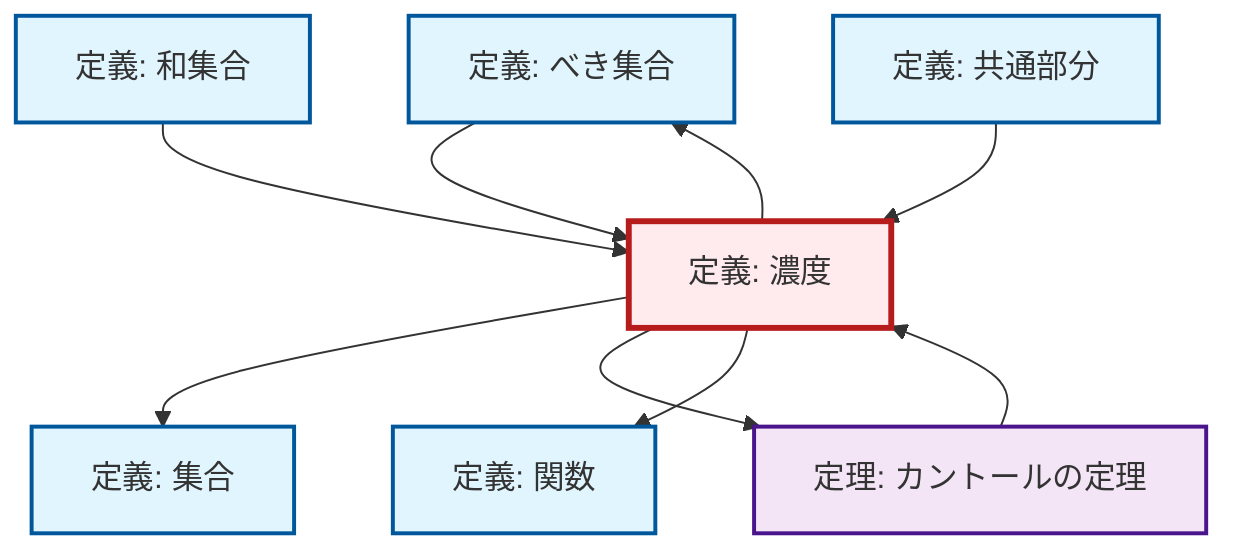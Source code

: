 graph TD
    classDef definition fill:#e1f5fe,stroke:#01579b,stroke-width:2px
    classDef theorem fill:#f3e5f5,stroke:#4a148c,stroke-width:2px
    classDef axiom fill:#fff3e0,stroke:#e65100,stroke-width:2px
    classDef example fill:#e8f5e9,stroke:#1b5e20,stroke-width:2px
    classDef current fill:#ffebee,stroke:#b71c1c,stroke-width:3px
    def-function["定義: 関数"]:::definition
    def-power-set["定義: べき集合"]:::definition
    def-union["定義: 和集合"]:::definition
    def-cardinality["定義: 濃度"]:::definition
    def-set["定義: 集合"]:::definition
    thm-cantor["定理: カントールの定理"]:::theorem
    def-intersection["定義: 共通部分"]:::definition
    def-cardinality --> def-set
    def-cardinality --> thm-cantor
    def-power-set --> def-cardinality
    def-cardinality --> def-function
    def-cardinality --> def-power-set
    thm-cantor --> def-cardinality
    def-union --> def-cardinality
    def-intersection --> def-cardinality
    class def-cardinality current